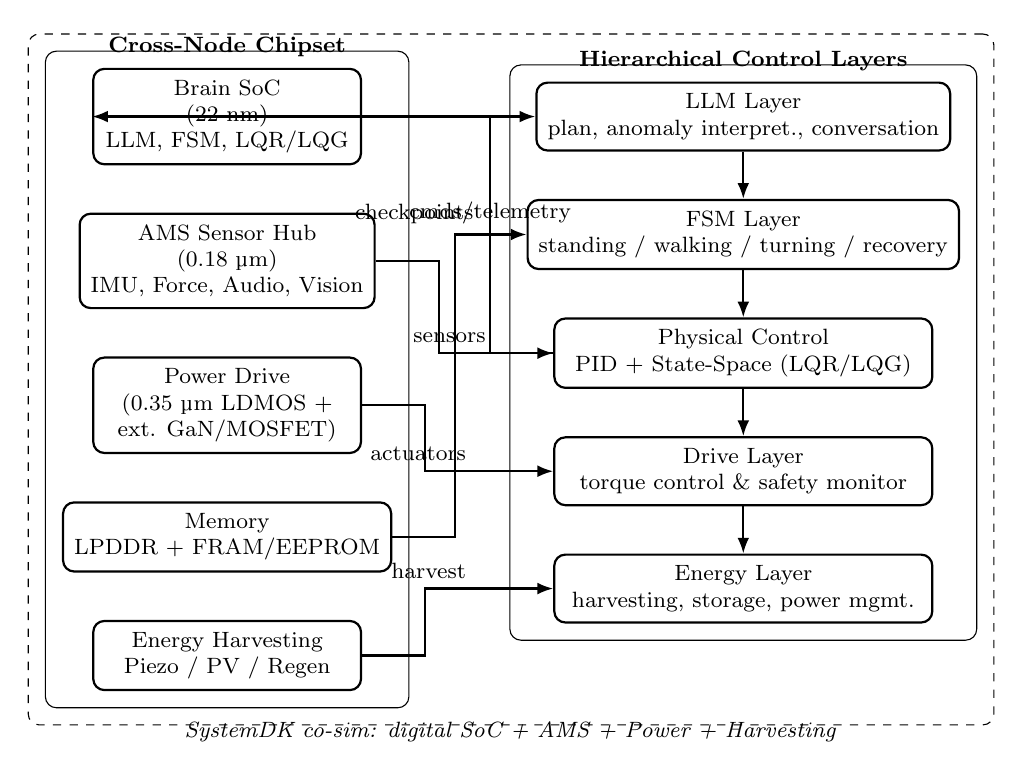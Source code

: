 % figures/systemdk_flow.tikz  （tikzpicture だけ！）
\begin{tikzpicture}[
  font=\footnotesize,
  >={Latex[length=2mm]},
  node distance=6mm and 6mm,
  box/.style={draw,rounded corners,thick,inner sep=4pt,align=center},
  grp/.style={draw,rounded corners,inner sep=6pt}
]
% 左：SoC/AMS/Power/Memory/Harvest
\node[box,minimum width=34mm,minimum height=8mm] (soc)
  {Brain SoC\\(22 nm)\\LLM, FSM, LQR/LQG};
\node[box,below=of soc,minimum width=34mm,minimum height=8mm] (ams)
  {AMS Sensor Hub\\(0.18 µm)\\IMU, Force, Audio, Vision};
\node[box,below=of ams,minimum width=34mm,minimum height=8mm] (pwr)
  {Power Drive\\(0.35 µm LDMOS +\\ ext. GaN/MOSFET)};
\node[box,below=of pwr,minimum width=34mm,minimum height=8mm] (mem)
  {Memory\\LPDDR + FRAM/EEPROM};
\node[box,below=of mem,minimum width=34mm,minimum height=8mm] (harv)
  {Energy Harvesting\\Piezo / PV / Regen};
\node[grp,fit=(soc)(ams)(pwr)(mem)(harv),
      label={[yshift=-2mm]above:\textbf{Cross-Node Chipset}}] (L) {};

% 右：制御レイヤ
\node[box,minimum width=48mm,minimum height=8mm, right=22mm of soc] (llm)
  {LLM Layer\\plan, anomaly interpret., conversation};
\node[box,below=of llm,minimum width=48mm,minimum height=8mm] (fsm)
  {FSM Layer\\standing / walking / turning / recovery};
\node[box,below=of fsm,minimum width=48mm,minimum height=8mm] (phys)
  {Physical Control\\PID + State-Space (LQR/LQG)};
\node[box,below=of phys,minimum width=48mm,minimum height=8mm] (drive)
  {Drive Layer\\torque control \& safety monitor};
\node[box,below=of drive,minimum width=48mm,minimum height=8mm] (energy)
  {Energy Layer\\harvesting, storage, power mgmt.};
\node[grp,fit=(llm)(fsm)(phys)(drive)(energy),
      label={[yshift=-2mm]above:\textbf{Hierarchical Control Layers}}] (R) {};

% 接続
\draw[thick,->] (soc.east) -- (llm.west);
\draw[thick,->] (llm.south) -- (fsm.north);
\draw[thick,->] (fsm.south) -- (phys.north);
\draw[thick,->] (phys.south) -- (drive.north);
\draw[thick,->] (drive.south) -- (energy.north);

\draw[thick,->] (ams.east) -- ++(8mm,0) |- (phys.west) node[pos=0.75,above left]{sensors};
\draw[thick,->] (pwr.east) -- ++(8mm,0) |- (drive.west) node[pos=0.7,above left]{actuators};
\draw[thick,->] (mem.east) -- ++(8mm,0) |- (fsm.west) node[pos=0.7,above left]{checkpoints};
\draw[thick,->] (harv.east) -- ++(8mm,0) |- (energy.west) node[pos=0.7,above left]{harvest};

\draw[thick,->] (phys.west) -- ++(-8mm,0) |- (soc.west)
  node[pos=0.25,above]{cmds/telemetry};

% SystemDK の囲み
\node[grp,dashed,fit=(L)(R),
  label={[yshift=2mm]below:\strut \textit{SystemDK co-sim: digital SoC + AMS + Power + Harvesting}}] {};
\end{tikzpicture}
